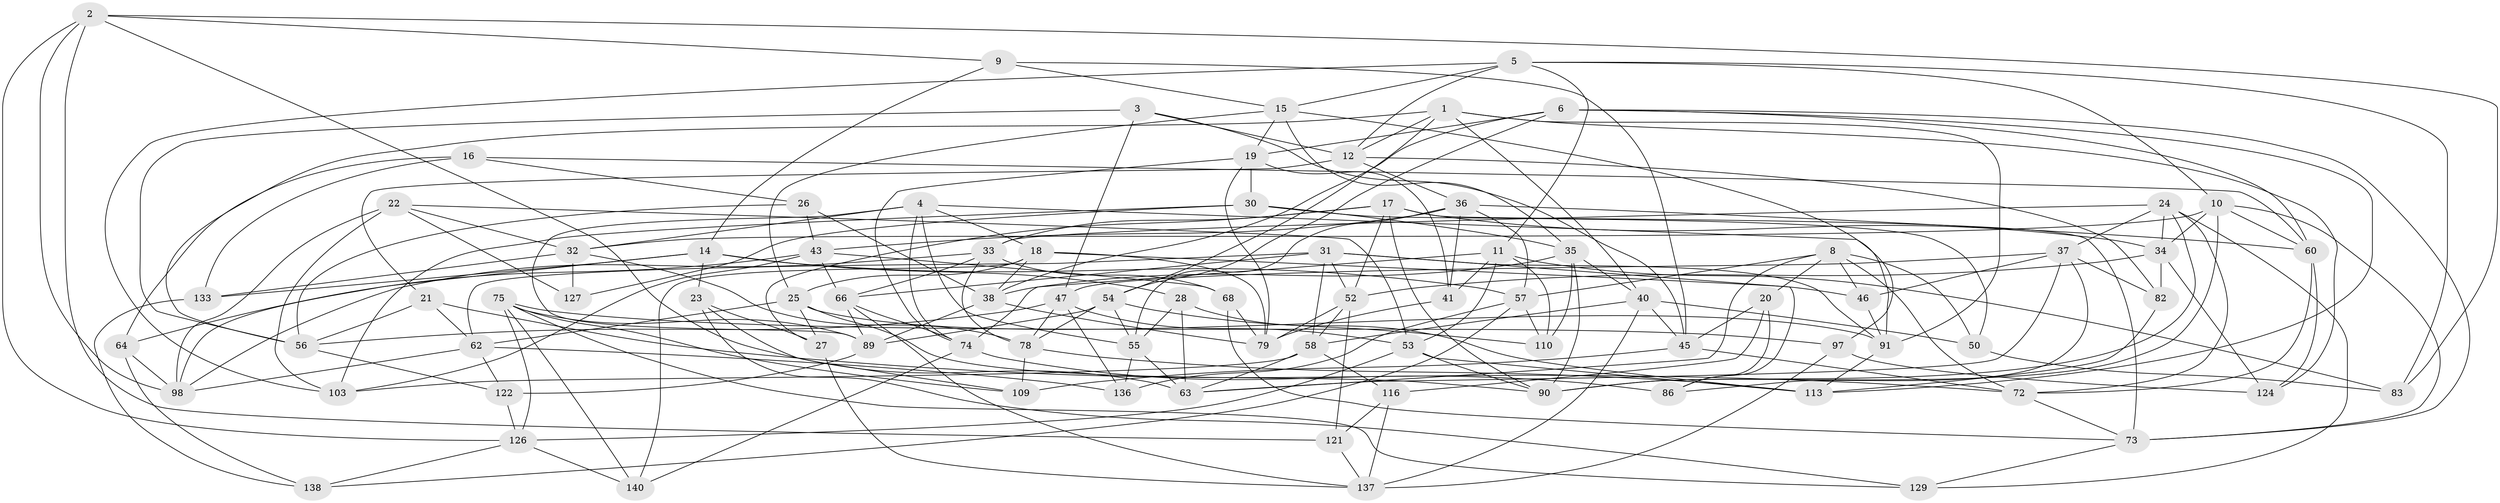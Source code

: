 // original degree distribution, {4: 1.0}
// Generated by graph-tools (version 1.1) at 2025/42/03/06/25 10:42:21]
// undirected, 85 vertices, 223 edges
graph export_dot {
graph [start="1"]
  node [color=gray90,style=filled];
  1 [super="+42"];
  2 [super="+101"];
  3;
  4 [super="+13"];
  5 [super="+102"];
  6 [super="+7"];
  8 [super="+76"];
  9;
  10 [super="+29"];
  11 [super="+94"];
  12 [super="+88"];
  14 [super="+77"];
  15 [super="+92"];
  16;
  17 [super="+117"];
  18 [super="+106"];
  19 [super="+132"];
  20;
  21;
  22 [super="+39"];
  23;
  24 [super="+135"];
  25 [super="+49"];
  26;
  27;
  28;
  30 [super="+51"];
  31 [super="+70"];
  32 [super="+96"];
  33 [super="+111"];
  34 [super="+48"];
  35 [super="+107"];
  36 [super="+100"];
  37 [super="+67"];
  38 [super="+95"];
  40 [super="+44"];
  41;
  43 [super="+61"];
  45 [super="+81"];
  46;
  47 [super="+59"];
  50;
  52 [super="+114"];
  53 [super="+120"];
  54 [super="+87"];
  55 [super="+105"];
  56 [super="+65"];
  57 [super="+85"];
  58 [super="+99"];
  60 [super="+71"];
  62 [super="+69"];
  63 [super="+93"];
  64;
  66 [super="+84"];
  68;
  72 [super="+104"];
  73 [super="+134"];
  74 [super="+128"];
  75 [super="+123"];
  78 [super="+118"];
  79 [super="+80"];
  82;
  83;
  86;
  89 [super="+112"];
  90 [super="+125"];
  91 [super="+108"];
  97;
  98 [super="+119"];
  103 [super="+131"];
  109;
  110;
  113 [super="+115"];
  116;
  121;
  122;
  124;
  126 [super="+130"];
  127;
  129;
  133;
  136;
  137 [super="+139"];
  138;
  140;
  1 -- 91;
  1 -- 56;
  1 -- 40;
  1 -- 124;
  1 -- 54;
  1 -- 12;
  2 -- 121;
  2 -- 9;
  2 -- 126;
  2 -- 83;
  2 -- 98;
  2 -- 63;
  3 -- 56;
  3 -- 12;
  3 -- 45;
  3 -- 47;
  4 -- 89;
  4 -- 74;
  4 -- 91;
  4 -- 55;
  4 -- 32;
  4 -- 18;
  5 -- 83;
  5 -- 11;
  5 -- 12;
  5 -- 103;
  5 -- 10;
  5 -- 15;
  6 -- 19;
  6 -- 54;
  6 -- 113;
  6 -- 73;
  6 -- 60;
  6 -- 38;
  8 -- 20;
  8 -- 50;
  8 -- 57;
  8 -- 46;
  8 -- 63;
  8 -- 72;
  9 -- 15;
  9 -- 14;
  9 -- 45;
  10 -- 73;
  10 -- 32;
  10 -- 34;
  10 -- 90;
  10 -- 60;
  11 -- 83;
  11 -- 41;
  11 -- 110;
  11 -- 53;
  11 -- 74;
  12 -- 82;
  12 -- 36;
  12 -- 21;
  14 -- 28;
  14 -- 98;
  14 -- 133;
  14 -- 23;
  14 -- 57;
  15 -- 19;
  15 -- 25;
  15 -- 97;
  15 -- 35;
  16 -- 60;
  16 -- 133;
  16 -- 64;
  16 -- 26;
  17 -- 90;
  17 -- 27;
  17 -- 52;
  17 -- 73;
  17 -- 34;
  17 -- 33;
  18 -- 38;
  18 -- 140;
  18 -- 79;
  18 -- 25;
  18 -- 46;
  19 -- 30;
  19 -- 41;
  19 -- 74;
  19 -- 79;
  20 -- 116;
  20 -- 86;
  20 -- 45;
  21 -- 62;
  21 -- 56;
  21 -- 72;
  22 -- 127 [weight=2];
  22 -- 103;
  22 -- 53;
  22 -- 32;
  22 -- 98;
  23 -- 129;
  23 -- 109;
  23 -- 27;
  24 -- 33;
  24 -- 129;
  24 -- 72;
  24 -- 34;
  24 -- 90;
  24 -- 37;
  25 -- 62;
  25 -- 91;
  25 -- 27;
  25 -- 90;
  26 -- 56;
  26 -- 43;
  26 -- 38;
  27 -- 137;
  28 -- 63;
  28 -- 113;
  28 -- 55;
  30 -- 127;
  30 -- 103 [weight=2];
  30 -- 50;
  30 -- 35;
  31 -- 86;
  31 -- 62;
  31 -- 58;
  31 -- 66;
  31 -- 91;
  31 -- 52;
  32 -- 78;
  32 -- 133;
  32 -- 127;
  33 -- 78;
  33 -- 98;
  33 -- 68;
  33 -- 66;
  34 -- 82;
  34 -- 124;
  34 -- 52;
  35 -- 90;
  35 -- 110;
  35 -- 40;
  35 -- 38;
  36 -- 41;
  36 -- 43;
  36 -- 57;
  36 -- 60;
  36 -- 55;
  37 -- 86;
  37 -- 82;
  37 -- 63;
  37 -- 46;
  37 -- 47;
  38 -- 89;
  38 -- 79;
  40 -- 45;
  40 -- 137;
  40 -- 50;
  40 -- 58;
  41 -- 79;
  43 -- 64;
  43 -- 103;
  43 -- 68;
  43 -- 66;
  45 -- 72;
  45 -- 109;
  46 -- 91;
  47 -- 53;
  47 -- 78;
  47 -- 56;
  47 -- 136;
  50 -- 83;
  52 -- 58;
  52 -- 79;
  52 -- 121;
  53 -- 126;
  53 -- 113;
  53 -- 90;
  54 -- 110;
  54 -- 78;
  54 -- 55;
  54 -- 89;
  55 -- 136;
  55 -- 63;
  56 -- 122;
  57 -- 136;
  57 -- 138;
  57 -- 110;
  58 -- 63;
  58 -- 116;
  58 -- 103;
  60 -- 72;
  60 -- 124;
  62 -- 136;
  62 -- 122;
  62 -- 98;
  64 -- 138;
  64 -- 98;
  66 -- 74;
  66 -- 89;
  66 -- 137;
  68 -- 73;
  68 -- 79;
  72 -- 73;
  73 -- 129;
  74 -- 86;
  74 -- 140;
  75 -- 129;
  75 -- 140;
  75 -- 126;
  75 -- 89;
  75 -- 97;
  75 -- 109;
  78 -- 113;
  78 -- 109;
  82 -- 113;
  89 -- 122;
  91 -- 113;
  97 -- 137;
  97 -- 124;
  116 -- 121;
  116 -- 137;
  121 -- 137;
  122 -- 126;
  126 -- 140;
  126 -- 138;
  133 -- 138;
}
